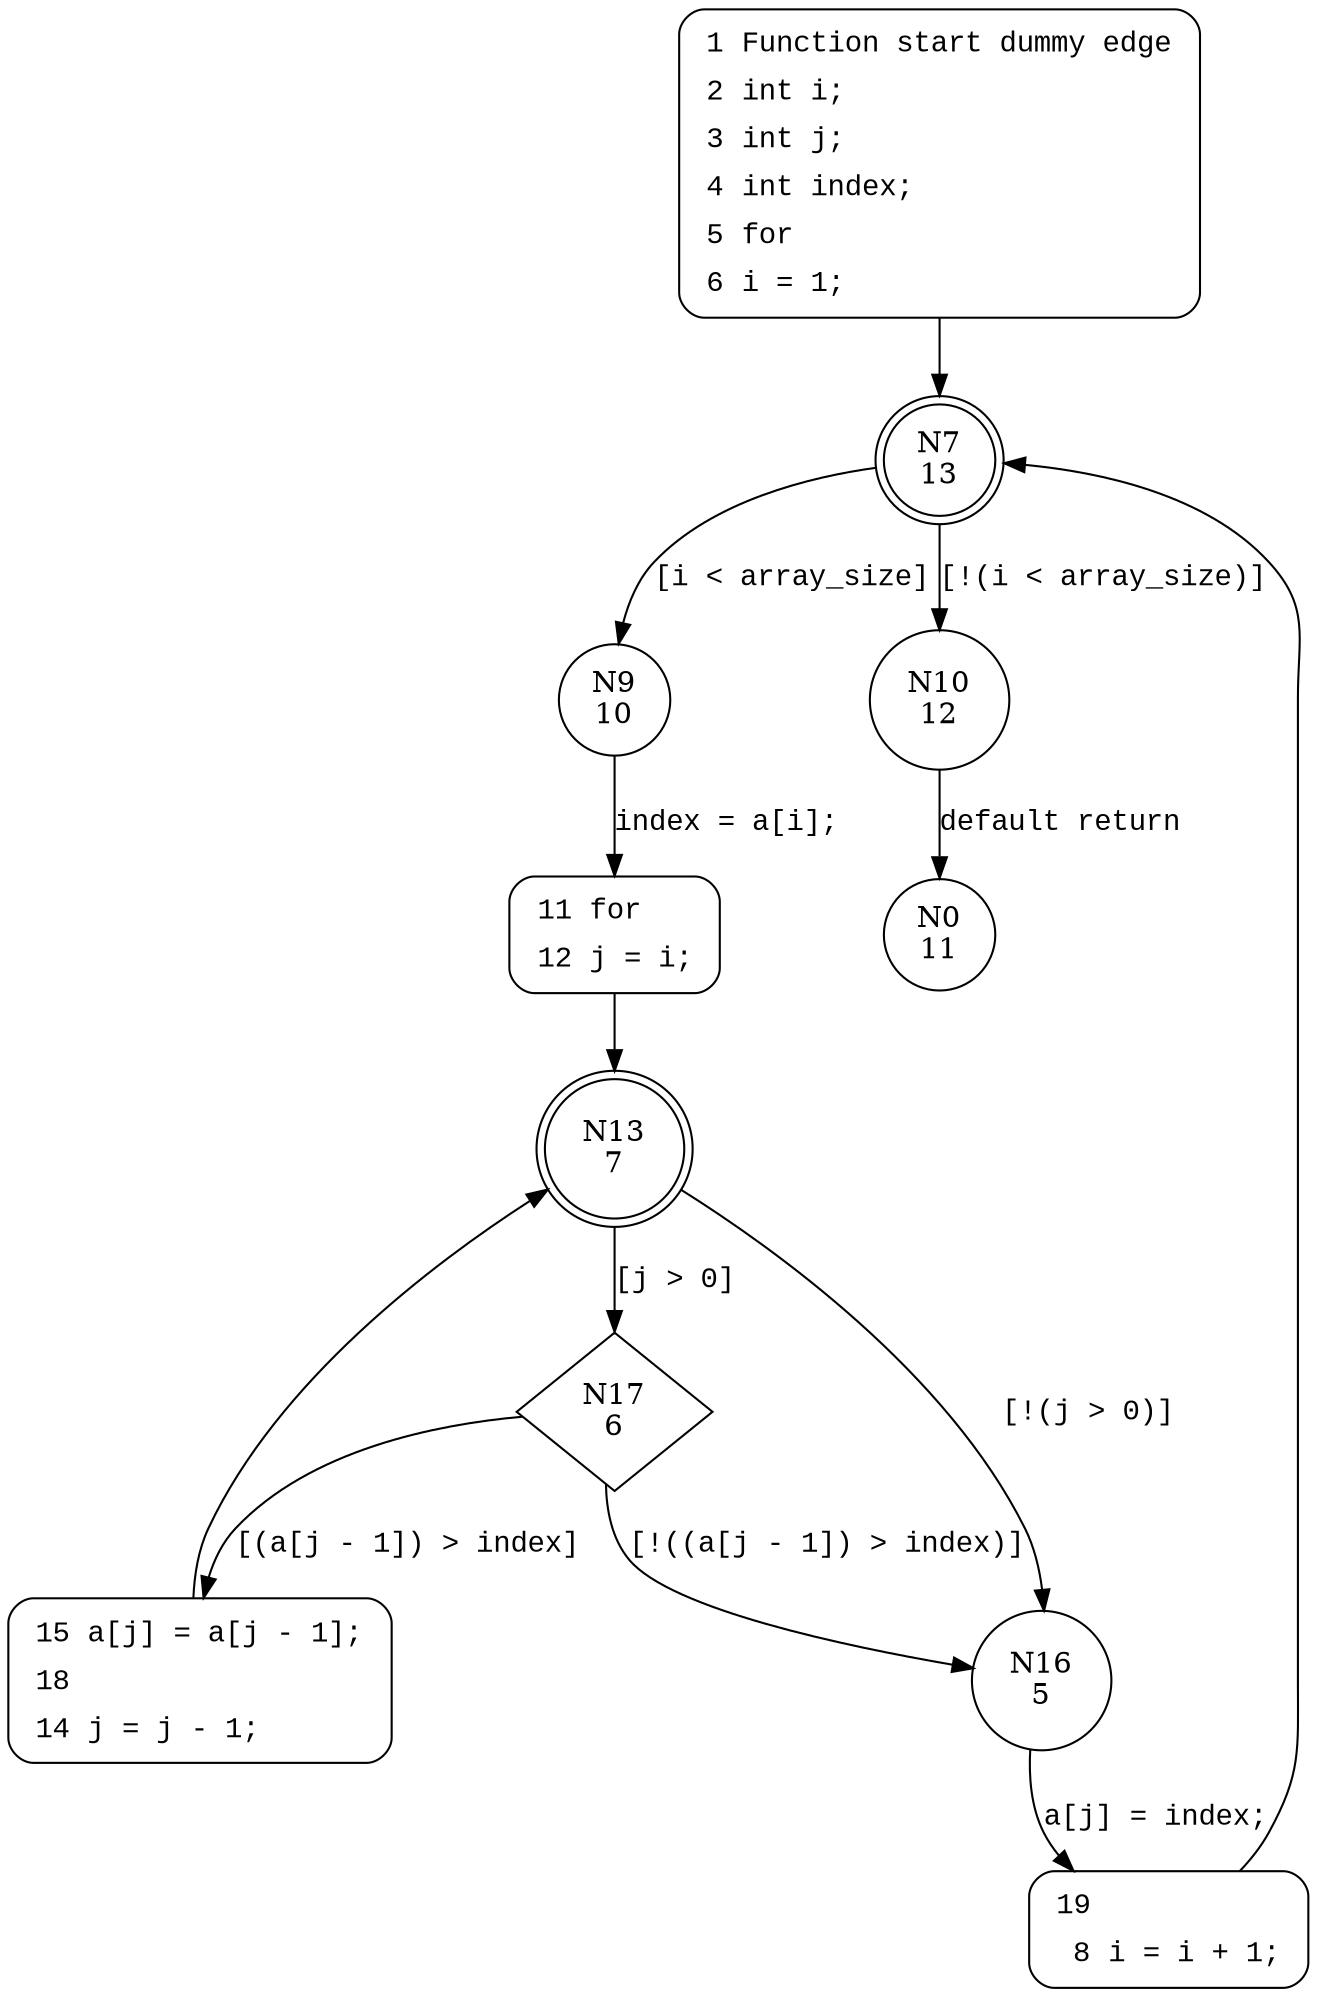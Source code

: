 digraph insertionSort {
7 [shape="doublecircle" label="N7\n13"]
9 [shape="circle" label="N9\n10"]
10 [shape="circle" label="N10\n12"]
11 [shape="circle" label="N11\n9"]
13 [shape="doublecircle" label="N13\n7"]
17 [shape="diamond" label="N17\n6"]
16 [shape="circle" label="N16\n5"]
19 [shape="circle" label="N19\n4"]
15 [shape="circle" label="N15\n2"]
0 [shape="circle" label="N0\n11"]
1 [style="filled,bold" penwidth="1" fillcolor="white" fontname="Courier New" shape="Mrecord" label=<<table border="0" cellborder="0" cellpadding="3" bgcolor="white"><tr><td align="right">1</td><td align="left">Function start dummy edge</td></tr><tr><td align="right">2</td><td align="left">int i;</td></tr><tr><td align="right">3</td><td align="left">int j;</td></tr><tr><td align="right">4</td><td align="left">int index;</td></tr><tr><td align="right">5</td><td align="left">for</td></tr><tr><td align="right">6</td><td align="left">i = 1;</td></tr></table>>]
1 -> 7[label=""]
11 [style="filled,bold" penwidth="1" fillcolor="white" fontname="Courier New" shape="Mrecord" label=<<table border="0" cellborder="0" cellpadding="3" bgcolor="white"><tr><td align="right">11</td><td align="left">for</td></tr><tr><td align="right">12</td><td align="left">j = i;</td></tr></table>>]
11 -> 13[label=""]
19 [style="filled,bold" penwidth="1" fillcolor="white" fontname="Courier New" shape="Mrecord" label=<<table border="0" cellborder="0" cellpadding="3" bgcolor="white"><tr><td align="right">19</td><td align="left"></td></tr><tr><td align="right">8</td><td align="left">i = i + 1;</td></tr></table>>]
19 -> 7[label=""]
15 [style="filled,bold" penwidth="1" fillcolor="white" fontname="Courier New" shape="Mrecord" label=<<table border="0" cellborder="0" cellpadding="3" bgcolor="white"><tr><td align="right">15</td><td align="left">a[j] = a[j - 1];</td></tr><tr><td align="right">18</td><td align="left"></td></tr><tr><td align="right">14</td><td align="left">j = j - 1;</td></tr></table>>]
15 -> 13[label=""]
7 -> 9 [label="[i < array_size]" fontname="Courier New"]
7 -> 10 [label="[!(i < array_size)]" fontname="Courier New"]
9 -> 11 [label="index = a[i];" fontname="Courier New"]
13 -> 17 [label="[j > 0]" fontname="Courier New"]
13 -> 16 [label="[!(j > 0)]" fontname="Courier New"]
16 -> 19 [label="a[j] = index;" fontname="Courier New"]
17 -> 15 [label="[(a[j - 1]) > index]" fontname="Courier New"]
17 -> 16 [label="[!((a[j - 1]) > index)]" fontname="Courier New"]
10 -> 0 [label="default return" fontname="Courier New"]
}